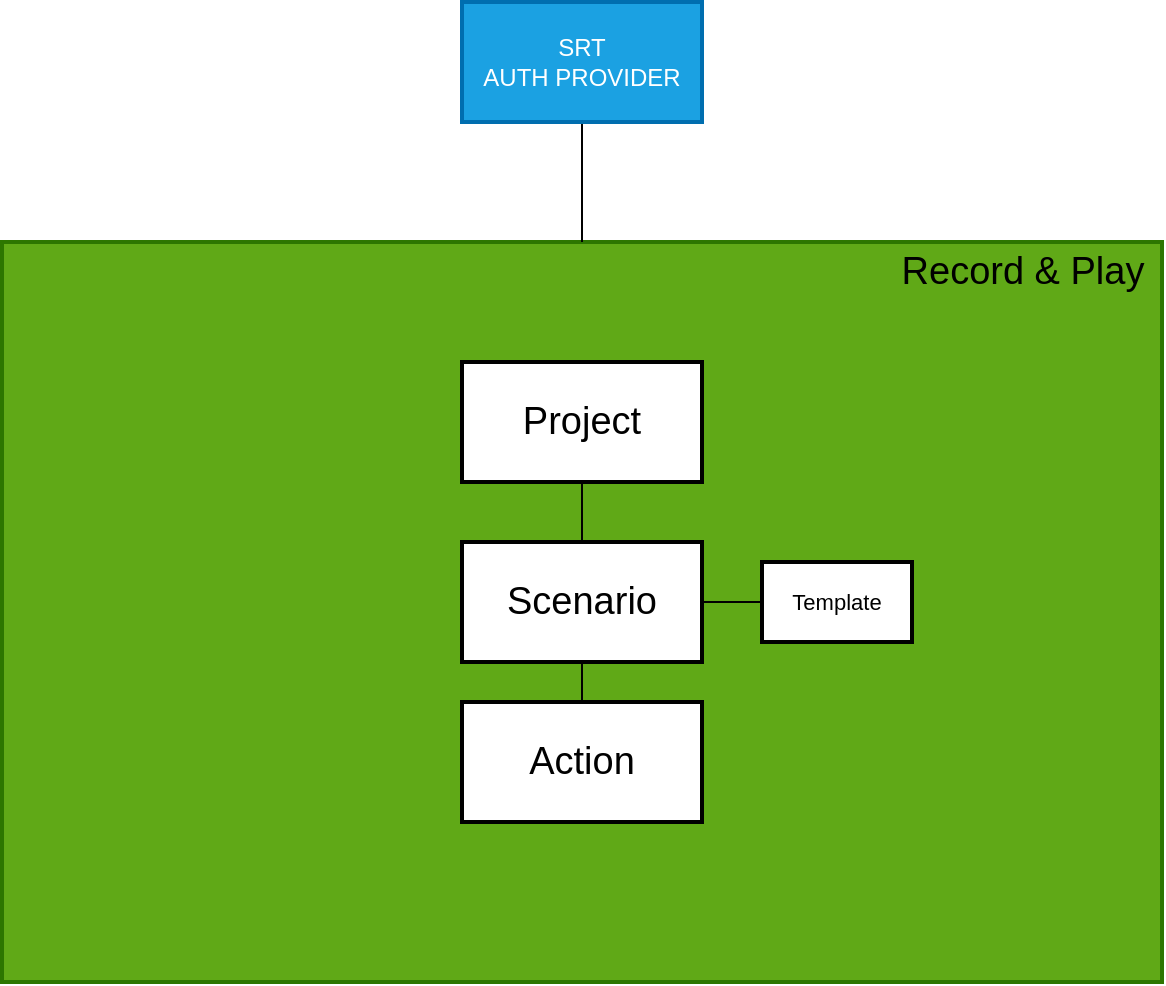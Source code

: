 <mxfile>
    <diagram id="ddmmuVUZ7nH7tWSB6J92" name="Full Application">
        <mxGraphModel dx="825" dy="760" grid="1" gridSize="10" guides="1" tooltips="1" connect="1" arrows="1" fold="1" page="1" pageScale="1" pageWidth="850" pageHeight="1100" math="0" shadow="0">
            <root>
                <mxCell id="0"/>
                <mxCell id="1" parent="0"/>
                <mxCell id="2" value="" style="whiteSpace=wrap;html=1;fillColor=#60a917;strokeColor=#2D7600;fontColor=#ffffff;strokeWidth=2;" vertex="1" parent="1">
                    <mxGeometry x="135" y="220" width="580" height="370" as="geometry"/>
                </mxCell>
                <mxCell id="11" style="edgeStyle=none;html=1;exitX=0.5;exitY=1;exitDx=0;exitDy=0;entryX=0.5;entryY=0;entryDx=0;entryDy=0;fontSize=11;endArrow=none;endFill=0;" edge="1" parent="1" source="3" target="2">
                    <mxGeometry relative="1" as="geometry"/>
                </mxCell>
                <mxCell id="3" value="SRT&lt;br&gt;AUTH PROVIDER" style="whiteSpace=wrap;html=1;strokeWidth=2;fillColor=#1ba1e2;strokeColor=#006EAF;fontColor=#ffffff;" vertex="1" parent="1">
                    <mxGeometry x="365" y="100" width="120" height="60" as="geometry"/>
                </mxCell>
                <mxCell id="4" value="Record &amp;amp; Play" style="text;html=1;align=center;verticalAlign=middle;resizable=0;points=[];autosize=1;fontSize=19;" vertex="1" parent="1">
                    <mxGeometry x="575" y="220" width="140" height="30" as="geometry"/>
                </mxCell>
                <mxCell id="9" value="" style="edgeStyle=none;html=1;fontSize=11;endArrow=none;endFill=0;" edge="1" parent="1" source="5" target="7">
                    <mxGeometry relative="1" as="geometry"/>
                </mxCell>
                <mxCell id="5" value="Project" style="whiteSpace=wrap;html=1;fontSize=19;strokeWidth=2;" vertex="1" parent="1">
                    <mxGeometry x="365" y="280" width="120" height="60" as="geometry"/>
                </mxCell>
                <mxCell id="10" style="edgeStyle=none;html=1;exitX=1;exitY=0.5;exitDx=0;exitDy=0;entryX=0;entryY=0.5;entryDx=0;entryDy=0;fontSize=11;endArrow=none;endFill=0;" edge="1" parent="1" source="6" target="8">
                    <mxGeometry relative="1" as="geometry"/>
                </mxCell>
                <mxCell id="6" value="Scenario" style="whiteSpace=wrap;html=1;fontSize=19;strokeWidth=2;" vertex="1" parent="1">
                    <mxGeometry x="365" y="370" width="120" height="60" as="geometry"/>
                </mxCell>
                <mxCell id="7" value="Action" style="whiteSpace=wrap;html=1;fontSize=19;strokeWidth=2;" vertex="1" parent="1">
                    <mxGeometry x="365" y="450" width="120" height="60" as="geometry"/>
                </mxCell>
                <mxCell id="8" value="Template" style="whiteSpace=wrap;html=1;fontSize=11;strokeWidth=2;" vertex="1" parent="1">
                    <mxGeometry x="515" y="380" width="75" height="40" as="geometry"/>
                </mxCell>
            </root>
        </mxGraphModel>
    </diagram>
    <diagram id="ArofB3qa6Lm3qz7EYlXa" name="Current Application">
        <mxGraphModel dx="825" dy="760" grid="1" gridSize="10" guides="1" tooltips="1" connect="1" arrows="1" fold="1" page="1" pageScale="1" pageWidth="850" pageHeight="1100" math="0" shadow="0">
            <root>
                <mxCell id="ajaYX4iyUNtW7bKYKzOL-0"/>
                <mxCell id="ajaYX4iyUNtW7bKYKzOL-1" parent="ajaYX4iyUNtW7bKYKzOL-0"/>
                <mxCell id="ajaYX4iyUNtW7bKYKzOL-2" value="" style="whiteSpace=wrap;html=1;fillColor=#60a917;strokeColor=#2D7600;fontColor=#ffffff;strokeWidth=2;" vertex="1" parent="ajaYX4iyUNtW7bKYKzOL-1">
                    <mxGeometry x="135" y="220" width="580" height="370" as="geometry"/>
                </mxCell>
                <mxCell id="ajaYX4iyUNtW7bKYKzOL-5" value="Record &amp;amp; Play" style="text;html=1;align=center;verticalAlign=middle;resizable=0;points=[];autosize=1;fontSize=19;" vertex="1" parent="ajaYX4iyUNtW7bKYKzOL-1">
                    <mxGeometry x="575" y="220" width="140" height="30" as="geometry"/>
                </mxCell>
                <mxCell id="ajaYX4iyUNtW7bKYKzOL-9" value="Scenario" style="whiteSpace=wrap;html=1;fontSize=19;strokeWidth=2;" vertex="1" parent="ajaYX4iyUNtW7bKYKzOL-1">
                    <mxGeometry x="365" y="335" width="120" height="60" as="geometry"/>
                </mxCell>
                <mxCell id="ajaYX4iyUNtW7bKYKzOL-12" style="edgeStyle=none;html=1;exitX=0.5;exitY=0;exitDx=0;exitDy=0;entryX=0.5;entryY=1;entryDx=0;entryDy=0;fontSize=11;endArrow=none;endFill=0;" edge="1" parent="ajaYX4iyUNtW7bKYKzOL-1" source="ajaYX4iyUNtW7bKYKzOL-10" target="ajaYX4iyUNtW7bKYKzOL-9">
                    <mxGeometry relative="1" as="geometry"/>
                </mxCell>
                <mxCell id="ajaYX4iyUNtW7bKYKzOL-10" value="Action" style="whiteSpace=wrap;html=1;fontSize=19;strokeWidth=2;" vertex="1" parent="ajaYX4iyUNtW7bKYKzOL-1">
                    <mxGeometry x="365" y="415" width="120" height="60" as="geometry"/>
                </mxCell>
            </root>
        </mxGraphModel>
    </diagram>
</mxfile>